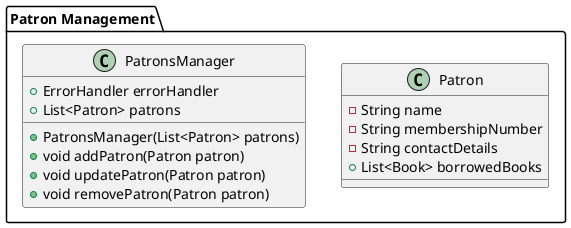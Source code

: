 @startuml Patron Management
package "Patron Management" {
    class Patron {
        -String name
        -String membershipNumber
        -String contactDetails
        +List<Book> borrowedBooks
    }

    class PatronsManager {
        +ErrorHandler errorHandler
        +List<Patron> patrons
        +PatronsManager(List<Patron> patrons)
        +void addPatron(Patron patron)
        +void updatePatron(Patron patron)
        +void removePatron(Patron patron)
    }
}
@enduml
